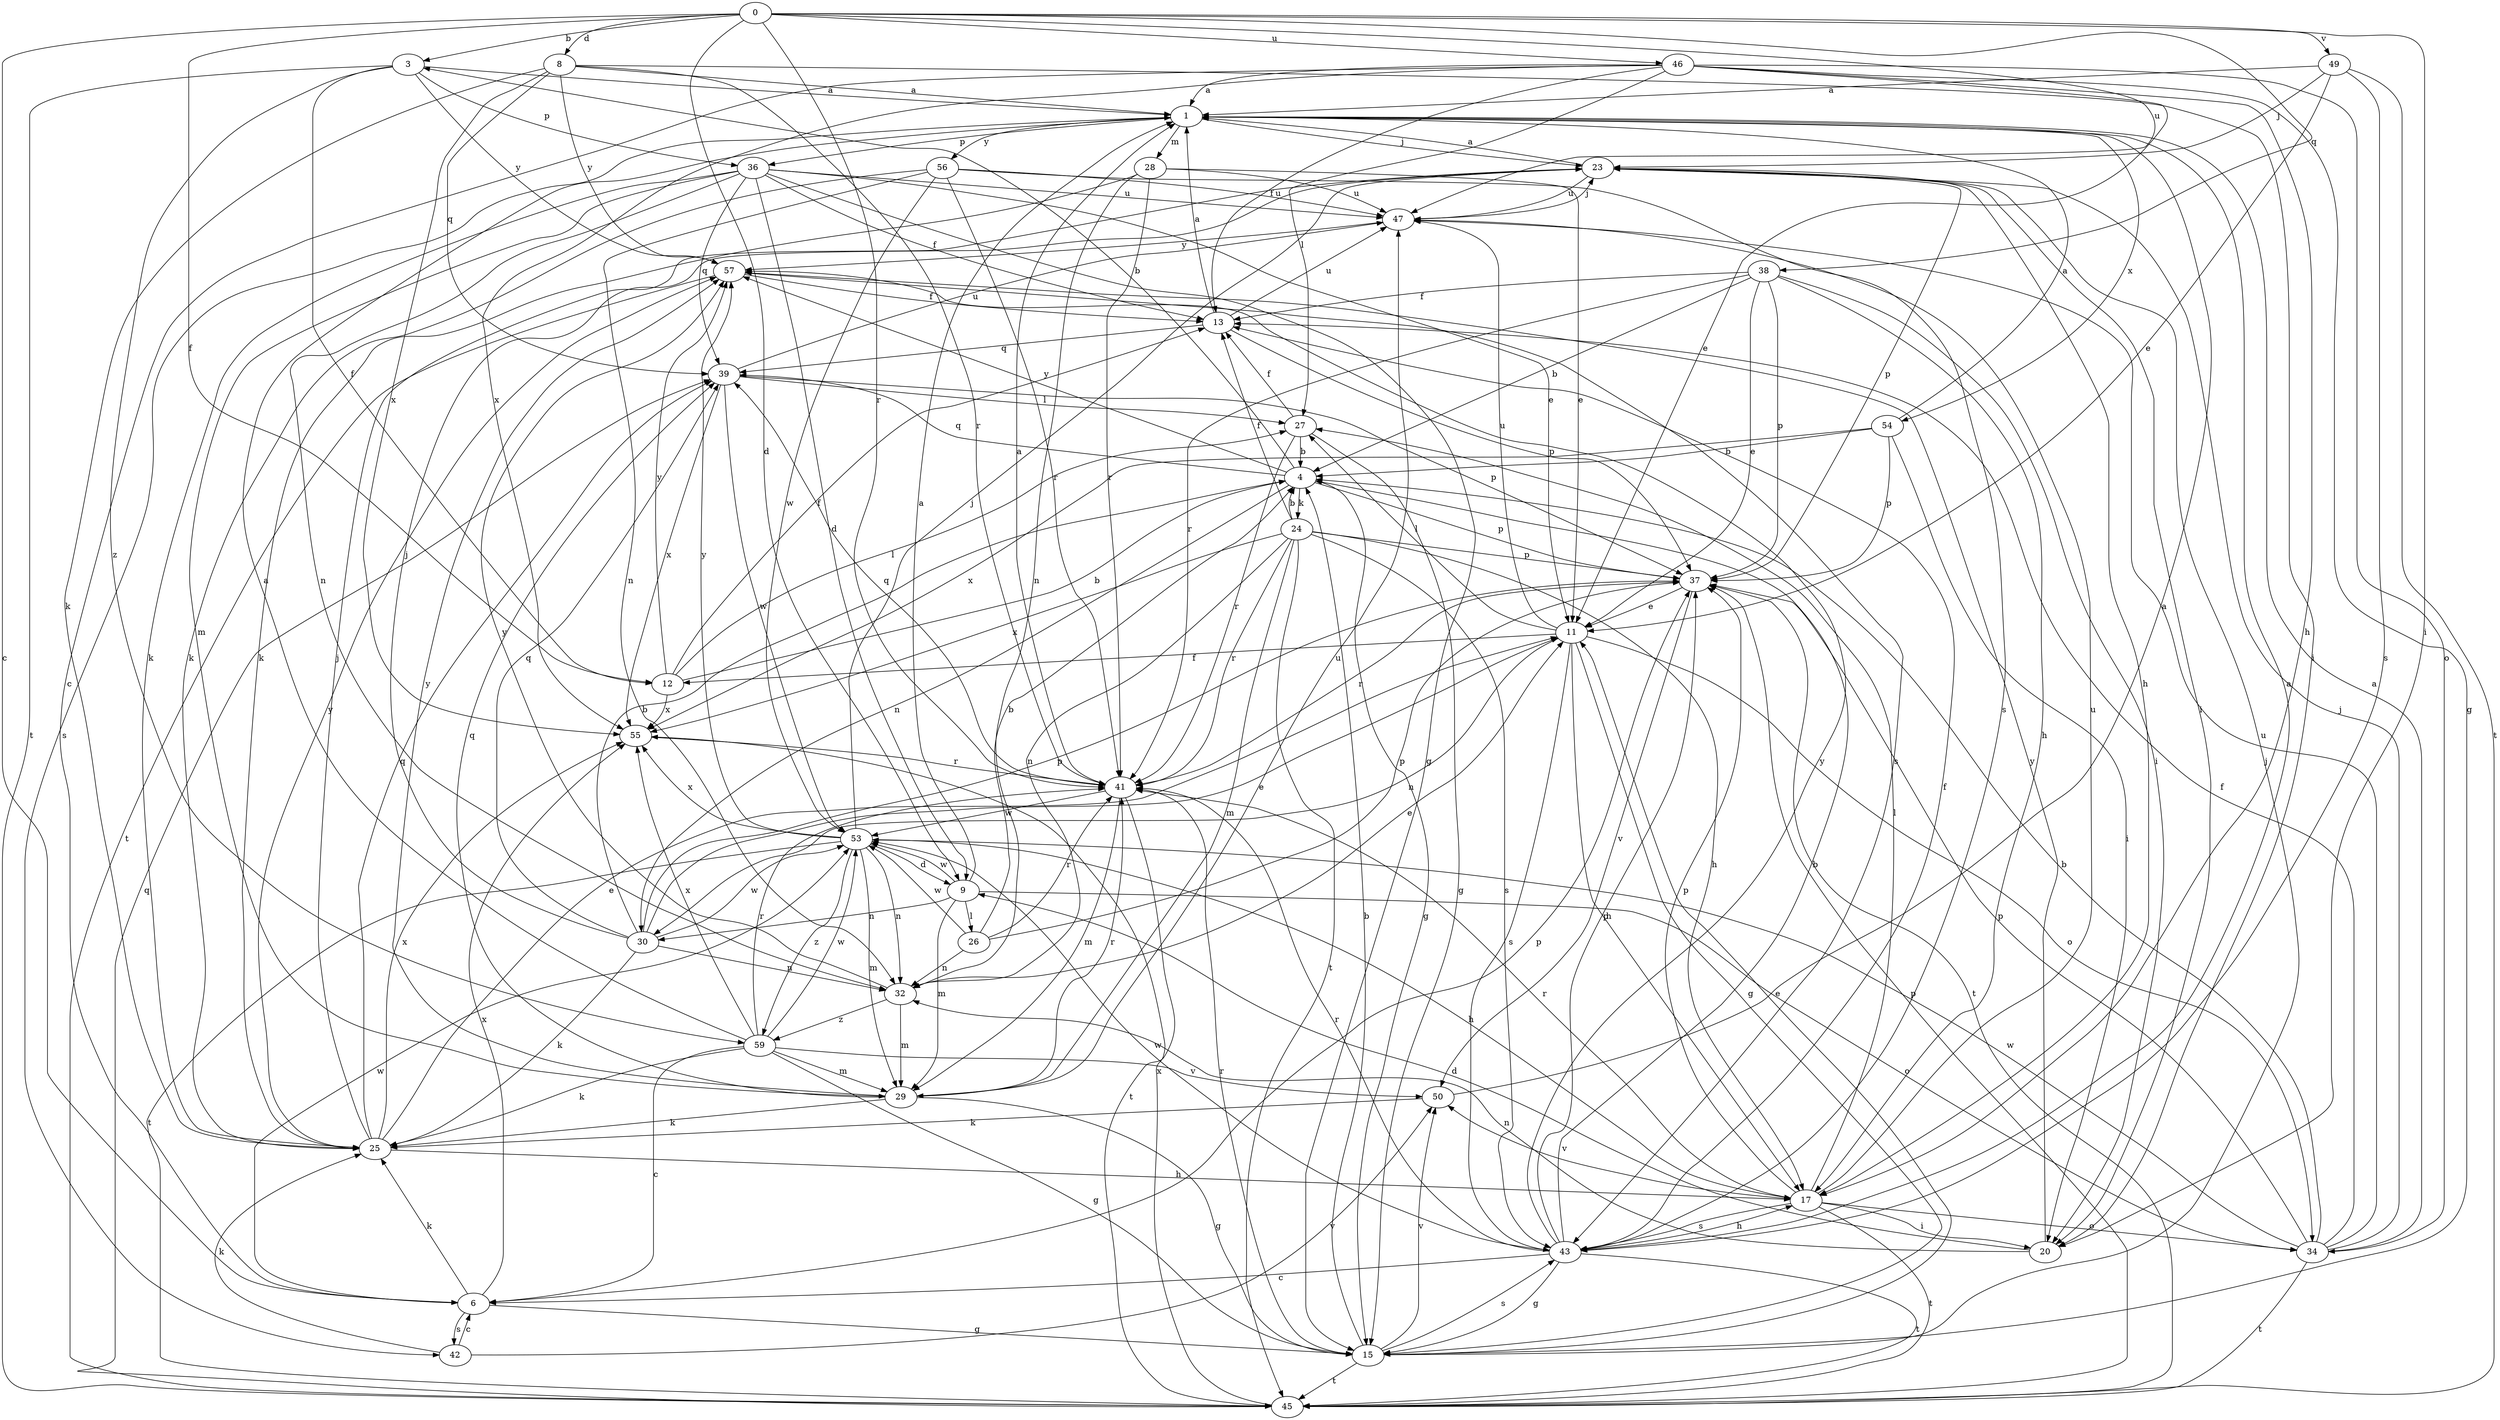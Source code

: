 strict digraph  {
0;
1;
3;
4;
6;
8;
9;
11;
12;
13;
15;
17;
20;
23;
24;
25;
26;
27;
28;
29;
30;
32;
34;
36;
37;
38;
39;
41;
42;
43;
45;
46;
47;
49;
50;
53;
54;
55;
56;
57;
59;
0 -> 3  [label=b];
0 -> 6  [label=c];
0 -> 8  [label=d];
0 -> 9  [label=d];
0 -> 12  [label=f];
0 -> 20  [label=i];
0 -> 38  [label=q];
0 -> 41  [label=r];
0 -> 46  [label=u];
0 -> 47  [label=u];
0 -> 49  [label=v];
1 -> 23  [label=j];
1 -> 28  [label=m];
1 -> 36  [label=p];
1 -> 42  [label=s];
1 -> 54  [label=x];
1 -> 56  [label=y];
3 -> 1  [label=a];
3 -> 12  [label=f];
3 -> 36  [label=p];
3 -> 45  [label=t];
3 -> 57  [label=y];
3 -> 59  [label=z];
4 -> 3  [label=b];
4 -> 15  [label=g];
4 -> 24  [label=k];
4 -> 30  [label=n];
4 -> 37  [label=p];
4 -> 39  [label=q];
4 -> 57  [label=y];
6 -> 15  [label=g];
6 -> 25  [label=k];
6 -> 37  [label=p];
6 -> 42  [label=s];
6 -> 53  [label=w];
6 -> 55  [label=x];
8 -> 1  [label=a];
8 -> 20  [label=i];
8 -> 25  [label=k];
8 -> 39  [label=q];
8 -> 41  [label=r];
8 -> 55  [label=x];
8 -> 57  [label=y];
9 -> 1  [label=a];
9 -> 26  [label=l];
9 -> 29  [label=m];
9 -> 30  [label=n];
9 -> 34  [label=o];
9 -> 53  [label=w];
11 -> 12  [label=f];
11 -> 15  [label=g];
11 -> 17  [label=h];
11 -> 27  [label=l];
11 -> 30  [label=n];
11 -> 34  [label=o];
11 -> 43  [label=s];
11 -> 47  [label=u];
12 -> 4  [label=b];
12 -> 13  [label=f];
12 -> 27  [label=l];
12 -> 55  [label=x];
12 -> 57  [label=y];
13 -> 1  [label=a];
13 -> 37  [label=p];
13 -> 39  [label=q];
13 -> 47  [label=u];
15 -> 4  [label=b];
15 -> 11  [label=e];
15 -> 23  [label=j];
15 -> 41  [label=r];
15 -> 43  [label=s];
15 -> 45  [label=t];
15 -> 50  [label=v];
17 -> 20  [label=i];
17 -> 27  [label=l];
17 -> 34  [label=o];
17 -> 37  [label=p];
17 -> 41  [label=r];
17 -> 43  [label=s];
17 -> 45  [label=t];
17 -> 47  [label=u];
17 -> 50  [label=v];
20 -> 9  [label=d];
20 -> 32  [label=n];
20 -> 57  [label=y];
23 -> 1  [label=a];
23 -> 17  [label=h];
23 -> 20  [label=i];
23 -> 37  [label=p];
23 -> 47  [label=u];
24 -> 4  [label=b];
24 -> 13  [label=f];
24 -> 17  [label=h];
24 -> 29  [label=m];
24 -> 32  [label=n];
24 -> 37  [label=p];
24 -> 41  [label=r];
24 -> 43  [label=s];
24 -> 45  [label=t];
24 -> 55  [label=x];
25 -> 11  [label=e];
25 -> 17  [label=h];
25 -> 23  [label=j];
25 -> 39  [label=q];
25 -> 55  [label=x];
25 -> 57  [label=y];
26 -> 4  [label=b];
26 -> 32  [label=n];
26 -> 37  [label=p];
26 -> 41  [label=r];
26 -> 53  [label=w];
27 -> 4  [label=b];
27 -> 13  [label=f];
27 -> 15  [label=g];
27 -> 41  [label=r];
28 -> 11  [label=e];
28 -> 25  [label=k];
28 -> 32  [label=n];
28 -> 41  [label=r];
28 -> 47  [label=u];
29 -> 15  [label=g];
29 -> 25  [label=k];
29 -> 39  [label=q];
29 -> 41  [label=r];
29 -> 47  [label=u];
29 -> 57  [label=y];
30 -> 4  [label=b];
30 -> 11  [label=e];
30 -> 23  [label=j];
30 -> 25  [label=k];
30 -> 32  [label=n];
30 -> 37  [label=p];
30 -> 39  [label=q];
30 -> 53  [label=w];
32 -> 11  [label=e];
32 -> 29  [label=m];
32 -> 57  [label=y];
32 -> 59  [label=z];
34 -> 1  [label=a];
34 -> 4  [label=b];
34 -> 13  [label=f];
34 -> 23  [label=j];
34 -> 37  [label=p];
34 -> 45  [label=t];
34 -> 47  [label=u];
34 -> 53  [label=w];
36 -> 9  [label=d];
36 -> 11  [label=e];
36 -> 13  [label=f];
36 -> 15  [label=g];
36 -> 25  [label=k];
36 -> 29  [label=m];
36 -> 32  [label=n];
36 -> 39  [label=q];
36 -> 47  [label=u];
37 -> 11  [label=e];
37 -> 41  [label=r];
37 -> 45  [label=t];
37 -> 50  [label=v];
38 -> 4  [label=b];
38 -> 11  [label=e];
38 -> 13  [label=f];
38 -> 17  [label=h];
38 -> 20  [label=i];
38 -> 37  [label=p];
38 -> 41  [label=r];
39 -> 27  [label=l];
39 -> 37  [label=p];
39 -> 47  [label=u];
39 -> 53  [label=w];
39 -> 55  [label=x];
41 -> 1  [label=a];
41 -> 29  [label=m];
41 -> 39  [label=q];
41 -> 45  [label=t];
41 -> 53  [label=w];
42 -> 6  [label=c];
42 -> 25  [label=k];
42 -> 50  [label=v];
43 -> 1  [label=a];
43 -> 4  [label=b];
43 -> 6  [label=c];
43 -> 13  [label=f];
43 -> 15  [label=g];
43 -> 17  [label=h];
43 -> 37  [label=p];
43 -> 41  [label=r];
43 -> 45  [label=t];
43 -> 53  [label=w];
43 -> 57  [label=y];
45 -> 37  [label=p];
45 -> 39  [label=q];
45 -> 55  [label=x];
46 -> 1  [label=a];
46 -> 6  [label=c];
46 -> 11  [label=e];
46 -> 13  [label=f];
46 -> 15  [label=g];
46 -> 17  [label=h];
46 -> 27  [label=l];
46 -> 34  [label=o];
46 -> 55  [label=x];
47 -> 23  [label=j];
47 -> 57  [label=y];
49 -> 1  [label=a];
49 -> 11  [label=e];
49 -> 23  [label=j];
49 -> 43  [label=s];
49 -> 45  [label=t];
50 -> 1  [label=a];
50 -> 25  [label=k];
53 -> 9  [label=d];
53 -> 17  [label=h];
53 -> 23  [label=j];
53 -> 29  [label=m];
53 -> 32  [label=n];
53 -> 45  [label=t];
53 -> 55  [label=x];
53 -> 57  [label=y];
53 -> 59  [label=z];
54 -> 1  [label=a];
54 -> 4  [label=b];
54 -> 20  [label=i];
54 -> 37  [label=p];
54 -> 55  [label=x];
55 -> 41  [label=r];
56 -> 25  [label=k];
56 -> 32  [label=n];
56 -> 41  [label=r];
56 -> 43  [label=s];
56 -> 47  [label=u];
56 -> 53  [label=w];
57 -> 13  [label=f];
57 -> 43  [label=s];
57 -> 45  [label=t];
59 -> 1  [label=a];
59 -> 6  [label=c];
59 -> 15  [label=g];
59 -> 25  [label=k];
59 -> 29  [label=m];
59 -> 41  [label=r];
59 -> 50  [label=v];
59 -> 53  [label=w];
59 -> 55  [label=x];
}
